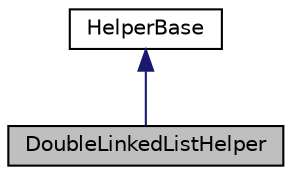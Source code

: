 digraph "DoubleLinkedListHelper"
{
 // LATEX_PDF_SIZE
  edge [fontname="Helvetica",fontsize="10",labelfontname="Helvetica",labelfontsize="10"];
  node [fontname="Helvetica",fontsize="10",shape=record];
  Node1 [label="DoubleLinkedListHelper",height=0.2,width=0.4,color="black", fillcolor="grey75", style="filled", fontcolor="black",tooltip="Use to work with DoubleLinkedList."];
  Node2 -> Node1 [dir="back",color="midnightblue",fontsize="10",style="solid",fontname="Helvetica"];
  Node2 [label="HelperBase",height=0.2,width=0.4,color="black", fillcolor="white", style="filled",URL="$class_helper_base.html",tooltip="Use as precompiled header."];
}
